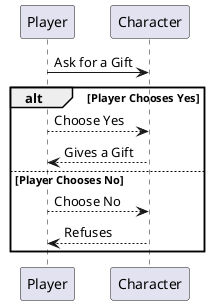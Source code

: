 @startuml
participant Player
participant Character

Player -> Character: Ask for a Gift
alt Player Chooses Yes
  Player --> Character: Choose Yes
  Character --> Player: Gives a Gift
else Player Chooses No
  Player --> Character: Choose No
  Character --> Player: Refuses
end
@enduml